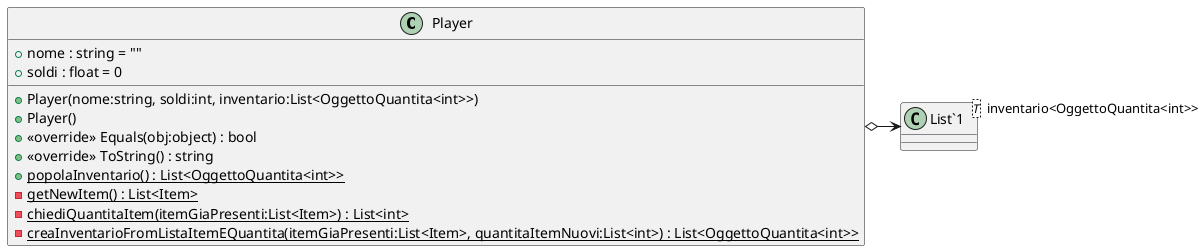 @startuml
class Player {
    + nome : string = ""
    + soldi : float = 0
    + Player(nome:string, soldi:int, inventario:List<OggettoQuantita<int>>)
    + Player()
    + <<override>> Equals(obj:object) : bool
    + <<override>> ToString() : string
    + {static} popolaInventario() : List<OggettoQuantita<int>>
    - {static} getNewItem() : List<Item>
    - {static} chiediQuantitaItem(itemGiaPresenti:List<Item>) : List<int>
    - {static} creaInventarioFromListaItemEQuantita(itemGiaPresenti:List<Item>, quantitaItemNuovi:List<int>) : List<OggettoQuantita<int>>
}
class "List`1"<T> {
}
Player o-> "inventario<OggettoQuantita<int>>" "List`1"
@enduml
